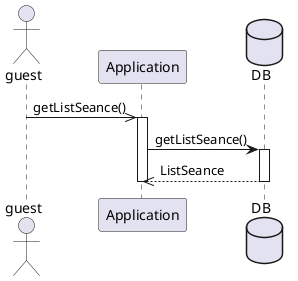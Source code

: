 @startuml

actor guest

guest ->> Application : getListSeance()

activate Application

database DB

Application -> DB : getListSeance()
activate DB
Application <<-- DB : ListSeance
deactivate DB

deactivate Application

@enduml